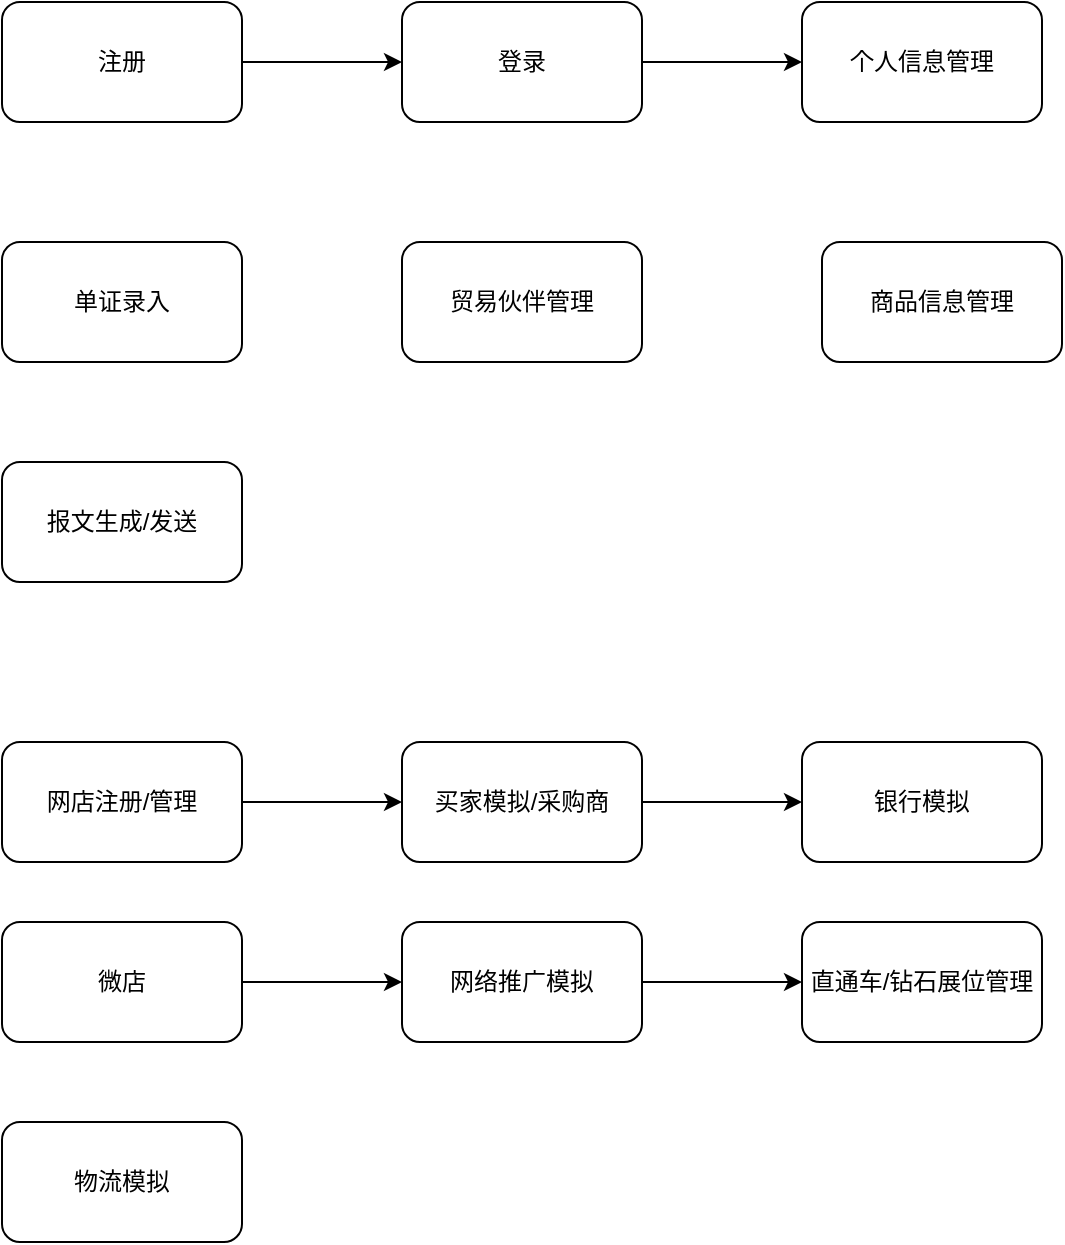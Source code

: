 <mxfile version="13.8.0" type="github">
  <diagram id="DNCnQG5lFpVyD82qtM-c" name="Page-1">
    <mxGraphModel dx="1422" dy="762" grid="1" gridSize="10" guides="1" tooltips="1" connect="1" arrows="1" fold="1" page="1" pageScale="1" pageWidth="827" pageHeight="1169" math="0" shadow="0">
      <root>
        <mxCell id="0" />
        <mxCell id="1" parent="0" />
        <mxCell id="Y8zHGn0SwCX2MKwFKl7j-3" value="" style="edgeStyle=orthogonalEdgeStyle;rounded=0;orthogonalLoop=1;jettySize=auto;html=1;" edge="1" parent="1" source="Y8zHGn0SwCX2MKwFKl7j-1" target="Y8zHGn0SwCX2MKwFKl7j-2">
          <mxGeometry relative="1" as="geometry" />
        </mxCell>
        <mxCell id="Y8zHGn0SwCX2MKwFKl7j-1" value="注册" style="rounded=1;whiteSpace=wrap;html=1;" vertex="1" parent="1">
          <mxGeometry x="120" y="80" width="120" height="60" as="geometry" />
        </mxCell>
        <mxCell id="Y8zHGn0SwCX2MKwFKl7j-5" value="" style="edgeStyle=orthogonalEdgeStyle;rounded=0;orthogonalLoop=1;jettySize=auto;html=1;" edge="1" parent="1" source="Y8zHGn0SwCX2MKwFKl7j-2" target="Y8zHGn0SwCX2MKwFKl7j-4">
          <mxGeometry relative="1" as="geometry" />
        </mxCell>
        <mxCell id="Y8zHGn0SwCX2MKwFKl7j-2" value="登录" style="rounded=1;whiteSpace=wrap;html=1;" vertex="1" parent="1">
          <mxGeometry x="320" y="80" width="120" height="60" as="geometry" />
        </mxCell>
        <mxCell id="Y8zHGn0SwCX2MKwFKl7j-4" value="个人信息管理" style="rounded=1;whiteSpace=wrap;html=1;" vertex="1" parent="1">
          <mxGeometry x="520" y="80" width="120" height="60" as="geometry" />
        </mxCell>
        <mxCell id="Y8zHGn0SwCX2MKwFKl7j-6" value="单证录入" style="rounded=1;whiteSpace=wrap;html=1;" vertex="1" parent="1">
          <mxGeometry x="120" y="200" width="120" height="60" as="geometry" />
        </mxCell>
        <mxCell id="Y8zHGn0SwCX2MKwFKl7j-7" value="贸易伙伴管理" style="rounded=1;whiteSpace=wrap;html=1;" vertex="1" parent="1">
          <mxGeometry x="320" y="200" width="120" height="60" as="geometry" />
        </mxCell>
        <mxCell id="Y8zHGn0SwCX2MKwFKl7j-8" value="商品信息管理" style="rounded=1;whiteSpace=wrap;html=1;" vertex="1" parent="1">
          <mxGeometry x="530" y="200" width="120" height="60" as="geometry" />
        </mxCell>
        <mxCell id="Y8zHGn0SwCX2MKwFKl7j-9" value="报文生成/发送" style="rounded=1;whiteSpace=wrap;html=1;" vertex="1" parent="1">
          <mxGeometry x="120" y="310" width="120" height="60" as="geometry" />
        </mxCell>
        <mxCell id="Y8zHGn0SwCX2MKwFKl7j-12" value="" style="edgeStyle=orthogonalEdgeStyle;rounded=0;orthogonalLoop=1;jettySize=auto;html=1;" edge="1" parent="1" source="Y8zHGn0SwCX2MKwFKl7j-10" target="Y8zHGn0SwCX2MKwFKl7j-11">
          <mxGeometry relative="1" as="geometry" />
        </mxCell>
        <mxCell id="Y8zHGn0SwCX2MKwFKl7j-10" value="网店注册/管理" style="rounded=1;whiteSpace=wrap;html=1;" vertex="1" parent="1">
          <mxGeometry x="120" y="450" width="120" height="60" as="geometry" />
        </mxCell>
        <mxCell id="Y8zHGn0SwCX2MKwFKl7j-14" value="" style="edgeStyle=orthogonalEdgeStyle;rounded=0;orthogonalLoop=1;jettySize=auto;html=1;" edge="1" parent="1" source="Y8zHGn0SwCX2MKwFKl7j-11" target="Y8zHGn0SwCX2MKwFKl7j-13">
          <mxGeometry relative="1" as="geometry" />
        </mxCell>
        <mxCell id="Y8zHGn0SwCX2MKwFKl7j-11" value="买家模拟/采购商" style="rounded=1;whiteSpace=wrap;html=1;" vertex="1" parent="1">
          <mxGeometry x="320" y="450" width="120" height="60" as="geometry" />
        </mxCell>
        <mxCell id="Y8zHGn0SwCX2MKwFKl7j-13" value="银行模拟" style="rounded=1;whiteSpace=wrap;html=1;" vertex="1" parent="1">
          <mxGeometry x="520" y="450" width="120" height="60" as="geometry" />
        </mxCell>
        <mxCell id="Y8zHGn0SwCX2MKwFKl7j-17" value="" style="edgeStyle=orthogonalEdgeStyle;rounded=0;orthogonalLoop=1;jettySize=auto;html=1;" edge="1" parent="1" source="Y8zHGn0SwCX2MKwFKl7j-15" target="Y8zHGn0SwCX2MKwFKl7j-16">
          <mxGeometry relative="1" as="geometry" />
        </mxCell>
        <mxCell id="Y8zHGn0SwCX2MKwFKl7j-15" value="微店" style="rounded=1;whiteSpace=wrap;html=1;" vertex="1" parent="1">
          <mxGeometry x="120" y="540" width="120" height="60" as="geometry" />
        </mxCell>
        <mxCell id="Y8zHGn0SwCX2MKwFKl7j-19" value="" style="edgeStyle=orthogonalEdgeStyle;rounded=0;orthogonalLoop=1;jettySize=auto;html=1;" edge="1" parent="1" source="Y8zHGn0SwCX2MKwFKl7j-16" target="Y8zHGn0SwCX2MKwFKl7j-18">
          <mxGeometry relative="1" as="geometry" />
        </mxCell>
        <mxCell id="Y8zHGn0SwCX2MKwFKl7j-16" value="网络推广模拟" style="rounded=1;whiteSpace=wrap;html=1;" vertex="1" parent="1">
          <mxGeometry x="320" y="540" width="120" height="60" as="geometry" />
        </mxCell>
        <mxCell id="Y8zHGn0SwCX2MKwFKl7j-18" value="直通车/钻石展位管理" style="rounded=1;whiteSpace=wrap;html=1;" vertex="1" parent="1">
          <mxGeometry x="520" y="540" width="120" height="60" as="geometry" />
        </mxCell>
        <mxCell id="Y8zHGn0SwCX2MKwFKl7j-20" value="物流模拟" style="rounded=1;whiteSpace=wrap;html=1;" vertex="1" parent="1">
          <mxGeometry x="120" y="640" width="120" height="60" as="geometry" />
        </mxCell>
      </root>
    </mxGraphModel>
  </diagram>
</mxfile>
